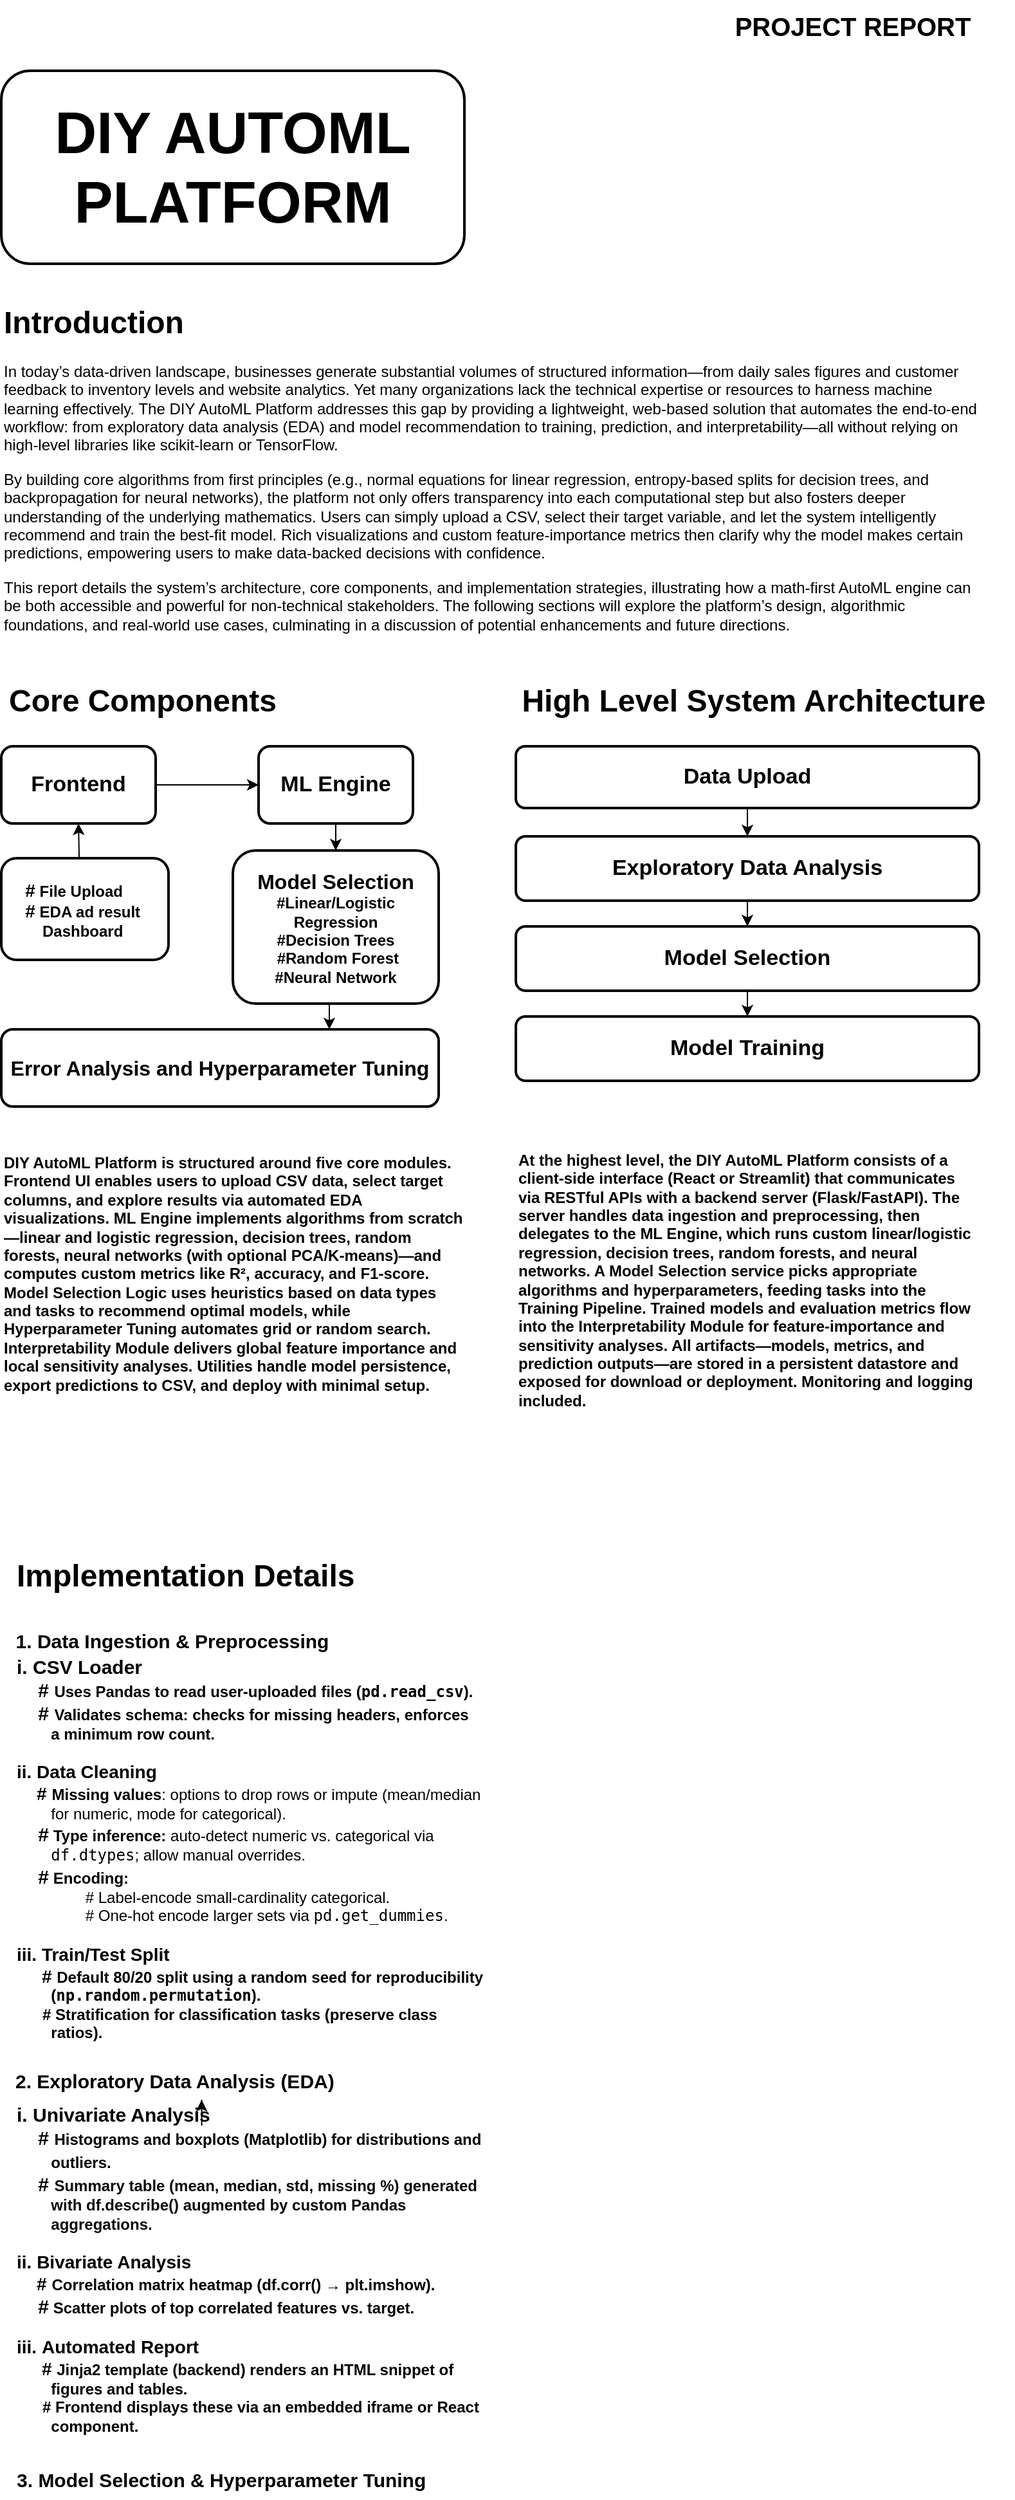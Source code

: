 <mxfile version="26.2.13">
  <diagram name="Page-1" id="kHwdLyBV5pop8FvYFpwH">
    <mxGraphModel dx="1428" dy="783" grid="0" gridSize="10" guides="1" tooltips="1" connect="1" arrows="1" fold="1" page="1" pageScale="1" pageWidth="827" pageHeight="1169" background="light-dark(#FFFFFF,#FFFFFF)" math="0" shadow="0">
      <root>
        <mxCell id="0" />
        <mxCell id="1" parent="0" />
        <mxCell id="PVdDav53qMYlW7E-gHQP-3" value="&lt;font style=&quot;font-size: 45px; color: light-dark(rgb(0, 0, 0), rgb(0, 0, 0));&quot;&gt;&lt;b&gt;DIY AUTOML&lt;/b&gt;&lt;/font&gt;&lt;div&gt;&lt;font style=&quot;font-size: 45px; color: light-dark(rgb(0, 0, 0), rgb(0, 0, 0));&quot;&gt;&lt;b&gt;PLATFORM&lt;/b&gt;&lt;/font&gt;&lt;/div&gt;" style="rounded=1;whiteSpace=wrap;html=1;fillColor=light-dark(#FFFFFF,#FFFFFF);strokeWidth=2;strokeColor=light-dark(#000000,#000000);" vertex="1" parent="1">
          <mxGeometry x="40" y="65" width="360" height="150" as="geometry" />
        </mxCell>
        <mxCell id="PVdDav53qMYlW7E-gHQP-6" value="&lt;font style=&quot;font-size: 20px; color: light-dark(rgb(0, 0, 0), rgb(0, 0, 0));&quot;&gt;&lt;b&gt;PROJECT REPORT&lt;/b&gt;&lt;/font&gt;" style="text;html=1;align=center;verticalAlign=middle;whiteSpace=wrap;rounded=0;" vertex="1" parent="1">
          <mxGeometry x="577" y="10" width="250" height="40" as="geometry" />
        </mxCell>
        <mxCell id="PVdDav53qMYlW7E-gHQP-7" value="&lt;h1 style=&quot;margin-top: 0px;&quot;&gt;&lt;font style=&quot;color: light-dark(rgb(0, 0, 0), rgb(0, 0, 0));&quot;&gt;Introduction&lt;/font&gt;&lt;/h1&gt;&lt;div&gt;&lt;p class=&quot;&quot; data-end=&quot;635&quot; data-start=&quot;23&quot;&gt;&lt;font style=&quot;color: light-dark(rgb(0, 0, 0), rgb(0, 0, 0));&quot;&gt;In today’s data-driven landscape, businesses generate substantial volumes of structured information—from daily sales figures and customer feedback to inventory levels and website analytics. Yet many organizations lack the technical expertise or resources to harness machine learning effectively. The DIY AutoML Platform addresses this gap by providing a lightweight, web‑based solution that automates the end‑to‑end workflow: from exploratory data analysis (EDA) and model recommendation to training, prediction, and interpretability—all without relying on high‑level libraries like scikit‑learn or TensorFlow.&lt;/font&gt;&lt;/p&gt;&lt;p class=&quot;&quot; data-end=&quot;1268&quot; data-start=&quot;637&quot;&gt;&lt;font style=&quot;color: light-dark(rgb(0, 0, 0), rgb(0, 0, 0));&quot;&gt;By building core algorithms from first principles (e.g., normal equations for linear regression, entropy‑based splits for decision trees, and backpropagation for neural networks), the platform not only offers transparency into each computational step but also fosters deeper understanding of the underlying mathematics. Users can simply upload a CSV, select their target variable, and let the system intelligently recommend and train the best‑fit model. Rich visualizations and custom feature‑importance metrics then clarify why the model makes certain predictions, empowering users to make data‑backed decisions with confidence.&lt;/font&gt;&lt;/p&gt;&lt;p class=&quot;&quot; data-end=&quot;1663&quot; data-start=&quot;1270&quot;&gt;&lt;font style=&quot;color: light-dark(rgb(0, 0, 0), rgb(0, 0, 0));&quot;&gt;This report details the system’s architecture, core components, and implementation strategies, illustrating how a math‑first AutoML engine can be both accessible and powerful for non‑technical stakeholders. The following sections will explore the platform’s design, algorithmic foundations, and real‑world use cases, culminating in a discussion of potential enhancements and future directions.&lt;/font&gt;&lt;/p&gt;&lt;/div&gt;" style="text;html=1;whiteSpace=wrap;overflow=hidden;rounded=0;" vertex="1" parent="1">
          <mxGeometry x="40" y="240" width="760" height="280" as="geometry" />
        </mxCell>
        <mxCell id="PVdDav53qMYlW7E-gHQP-8" value="&lt;font style=&quot;font-size: 24px; color: light-dark(rgb(0, 0, 0), rgb(0, 0, 0));&quot;&gt;&lt;b&gt;Core Components&lt;/b&gt;&lt;/font&gt;" style="text;html=1;align=center;verticalAlign=middle;whiteSpace=wrap;rounded=0;" vertex="1" parent="1">
          <mxGeometry x="40" y="520" width="220" height="70" as="geometry" />
        </mxCell>
        <mxCell id="PVdDav53qMYlW7E-gHQP-11" style="edgeStyle=orthogonalEdgeStyle;rounded=0;orthogonalLoop=1;jettySize=auto;html=1;entryX=0;entryY=0.5;entryDx=0;entryDy=0;strokeColor=light-dark(#000000,#000000);" edge="1" parent="1" source="PVdDav53qMYlW7E-gHQP-9" target="PVdDav53qMYlW7E-gHQP-10">
          <mxGeometry relative="1" as="geometry">
            <mxPoint x="230" y="620" as="targetPoint" />
          </mxGeometry>
        </mxCell>
        <mxCell id="PVdDav53qMYlW7E-gHQP-9" value="&lt;font style=&quot;font-size: 17px; color: light-dark(rgb(0, 0, 0), rgb(0, 0, 0));&quot;&gt;&lt;b&gt;Frontend&lt;/b&gt;&lt;/font&gt;" style="rounded=1;whiteSpace=wrap;html=1;fillColor=light-dark(#FFFFFF,#FFFFFF);strokeWidth=2;strokeColor=light-dark(#000000,#000000);" vertex="1" parent="1">
          <mxGeometry x="40" y="590" width="120" height="60" as="geometry" />
        </mxCell>
        <mxCell id="PVdDav53qMYlW7E-gHQP-38" style="edgeStyle=orthogonalEdgeStyle;rounded=0;orthogonalLoop=1;jettySize=auto;html=1;entryX=0.5;entryY=0;entryDx=0;entryDy=0;strokeColor=light-dark(#000000,#000000);" edge="1" parent="1" source="PVdDav53qMYlW7E-gHQP-10" target="PVdDav53qMYlW7E-gHQP-37">
          <mxGeometry relative="1" as="geometry" />
        </mxCell>
        <mxCell id="PVdDav53qMYlW7E-gHQP-10" value="&lt;font style=&quot;font-size: 17px; color: light-dark(rgb(0, 0, 0), rgb(0, 0, 0));&quot;&gt;&lt;b&gt;ML Engine&lt;/b&gt;&lt;/font&gt;" style="rounded=1;whiteSpace=wrap;html=1;strokeColor=light-dark(#000000,#000000);strokeWidth=2;fillColor=light-dark(#FFFFFF,#FFFFFF);" vertex="1" parent="1">
          <mxGeometry x="240" y="590" width="120" height="60" as="geometry" />
        </mxCell>
        <mxCell id="PVdDav53qMYlW7E-gHQP-14" style="edgeStyle=orthogonalEdgeStyle;rounded=0;orthogonalLoop=1;jettySize=auto;html=1;entryX=0.5;entryY=1;entryDx=0;entryDy=0;strokeColor=light-dark(#000000,#000000);" edge="1" parent="1" target="PVdDav53qMYlW7E-gHQP-9">
          <mxGeometry relative="1" as="geometry">
            <mxPoint x="100" y="700" as="sourcePoint" />
          </mxGeometry>
        </mxCell>
        <mxCell id="PVdDav53qMYlW7E-gHQP-32" style="edgeStyle=orthogonalEdgeStyle;rounded=0;orthogonalLoop=1;jettySize=auto;html=1;entryX=0.75;entryY=0;entryDx=0;entryDy=0;strokeColor=light-dark(#000000,#000000);" edge="1" parent="1" target="PVdDav53qMYlW7E-gHQP-31">
          <mxGeometry relative="1" as="geometry">
            <mxPoint x="300.0" y="780" as="sourcePoint" />
          </mxGeometry>
        </mxCell>
        <mxCell id="PVdDav53qMYlW7E-gHQP-17" value="&lt;font style=&quot;font-size: 24px; color: light-dark(rgb(0, 0, 0), rgb(0, 0, 0));&quot;&gt;&lt;b&gt;High Level System Architecture&lt;/b&gt;&lt;/font&gt;" style="text;html=1;align=center;verticalAlign=middle;whiteSpace=wrap;rounded=0;" vertex="1" parent="1">
          <mxGeometry x="430" y="525" width="390" height="60" as="geometry" />
        </mxCell>
        <mxCell id="PVdDav53qMYlW7E-gHQP-22" style="edgeStyle=orthogonalEdgeStyle;rounded=0;orthogonalLoop=1;jettySize=auto;html=1;entryX=0.5;entryY=0;entryDx=0;entryDy=0;strokeColor=light-dark(#000000,#000000);" edge="1" parent="1" source="PVdDav53qMYlW7E-gHQP-18" target="PVdDav53qMYlW7E-gHQP-19">
          <mxGeometry relative="1" as="geometry" />
        </mxCell>
        <mxCell id="PVdDav53qMYlW7E-gHQP-18" value="&lt;b&gt;&lt;font style=&quot;font-size: 17px; color: light-dark(rgb(0, 0, 0), rgb(0, 0, 0));&quot;&gt;Data Upload&lt;/font&gt;&lt;/b&gt;" style="rounded=1;whiteSpace=wrap;html=1;strokeWidth=2;strokeColor=light-dark(#000000,#000000);fillColor=light-dark(#FFFFFF,#FFFFFF);" vertex="1" parent="1">
          <mxGeometry x="440" y="590" width="360" height="48" as="geometry" />
        </mxCell>
        <mxCell id="PVdDav53qMYlW7E-gHQP-23" style="edgeStyle=orthogonalEdgeStyle;rounded=0;orthogonalLoop=1;jettySize=auto;html=1;entryX=0.5;entryY=0;entryDx=0;entryDy=0;strokeColor=light-dark(#000000,#000000);" edge="1" parent="1" source="PVdDav53qMYlW7E-gHQP-19" target="PVdDav53qMYlW7E-gHQP-20">
          <mxGeometry relative="1" as="geometry" />
        </mxCell>
        <mxCell id="PVdDav53qMYlW7E-gHQP-19" value="&lt;font style=&quot;font-size: 17px; color: light-dark(rgb(0, 0, 0), rgb(0, 0, 0));&quot;&gt;&lt;b style=&quot;&quot;&gt;Exploratory Data Analysis&lt;/b&gt;&lt;/font&gt;" style="rounded=1;whiteSpace=wrap;html=1;strokeWidth=2;strokeColor=light-dark(#000000,#000000);fillColor=light-dark(#FFFFFF,#FFFFFF);" vertex="1" parent="1">
          <mxGeometry x="440" y="660" width="360" height="50" as="geometry" />
        </mxCell>
        <mxCell id="PVdDav53qMYlW7E-gHQP-24" style="edgeStyle=orthogonalEdgeStyle;rounded=0;orthogonalLoop=1;jettySize=auto;html=1;entryX=0.5;entryY=0;entryDx=0;entryDy=0;strokeColor=light-dark(#000000,#090909);" edge="1" parent="1" source="PVdDav53qMYlW7E-gHQP-20" target="PVdDav53qMYlW7E-gHQP-21">
          <mxGeometry relative="1" as="geometry" />
        </mxCell>
        <mxCell id="PVdDav53qMYlW7E-gHQP-20" value="&lt;b&gt;&lt;font style=&quot;font-size: 17px; color: light-dark(rgb(0, 0, 0), rgb(0, 0, 0));&quot;&gt;Model Selection&lt;/font&gt;&lt;/b&gt;" style="rounded=1;whiteSpace=wrap;html=1;strokeWidth=2;strokeColor=light-dark(#000000,#000000);fillColor=light-dark(#FFFFFF,#FFFFFF);" vertex="1" parent="1">
          <mxGeometry x="440" y="730" width="360" height="50" as="geometry" />
        </mxCell>
        <mxCell id="PVdDav53qMYlW7E-gHQP-21" value="&lt;font style=&quot;font-size: 17px; color: light-dark(rgb(0, 0, 0), rgb(0, 0, 0));&quot;&gt;&lt;b&gt;Model Training&lt;/b&gt;&lt;/font&gt;" style="rounded=1;whiteSpace=wrap;html=1;strokeWidth=2;strokeColor=light-dark(#000000,#000000);fillColor=light-dark(#FFFFFF,#FFFFFF);" vertex="1" parent="1">
          <mxGeometry x="440" y="800" width="360" height="50" as="geometry" />
        </mxCell>
        <mxCell id="PVdDav53qMYlW7E-gHQP-25" value="&lt;font style=&quot;color: light-dark(rgb(0, 0, 0), rgb(0, 0, 0));&quot;&gt;&lt;b style=&quot;&quot;&gt;DIY AutoML Platform is structured around five core modules. Frontend&amp;nbsp;UI enables users to upload CSV data, select target columns, and explore results via automated EDA visualizations. ML&amp;nbsp;Engine implements algorithms from scratch—linear and logistic regression, decision trees, random forests, neural networks (with optional PCA/K‑means)—and computes custom metrics like R², accuracy, and F1‑score. Model Selection Logic uses heuristics based on data types and tasks to recommend optimal models, while Hyperparameter Tuning automates grid or random search. Interpretability Module delivers global feature importance and local sensitivity analyses. Utilities handle model persistence, export predictions to CSV, and deploy with minimal setup.&lt;/b&gt;&lt;/font&gt;" style="text;html=1;align=left;verticalAlign=middle;whiteSpace=wrap;rounded=0;" vertex="1" parent="1">
          <mxGeometry x="40" y="860" width="360" height="280" as="geometry" />
        </mxCell>
        <mxCell id="PVdDav53qMYlW7E-gHQP-31" value="&lt;b&gt;&lt;font style=&quot;font-size: 16px; color: light-dark(rgb(0, 0, 0), rgb(0, 0, 0));&quot;&gt;Error Analysis and Hyperparameter Tuning&lt;/font&gt;&lt;/b&gt;" style="rounded=1;whiteSpace=wrap;html=1;strokeWidth=2;strokeColor=light-dark(#000000,#000000);fillColor=light-dark(#FFFFFF,#FFFFFF);" vertex="1" parent="1">
          <mxGeometry x="40" y="810" width="340" height="60" as="geometry" />
        </mxCell>
        <mxCell id="PVdDav53qMYlW7E-gHQP-33" value="&lt;b&gt;&lt;font style=&quot;color: light-dark(rgb(0, 0, 0), rgb(0, 0, 0));&quot;&gt;At the highest level, the DIY AutoML Platform consists of a client‑side interface (React or Streamlit) that communicates via RESTful APIs with a backend server (Flask/FastAPI). The server handles data ingestion and preprocessing, then delegates to the ML Engine, which runs custom linear/logistic regression, decision trees, random forests, and neural networks. A Model Selection service picks appropriate algorithms and hyperparameters, feeding tasks into the Training Pipeline. Trained models and evaluation metrics flow into the Interpretability Module for feature‑importance and sensitivity analyses. All artifacts—models, metrics, and prediction outputs—are stored in a persistent datastore and exposed for download or deployment. Monitoring and logging included.&lt;/font&gt;&lt;/b&gt;" style="text;html=1;align=left;verticalAlign=middle;whiteSpace=wrap;rounded=0;" vertex="1" parent="1">
          <mxGeometry x="440" y="870" width="360" height="270" as="geometry" />
        </mxCell>
        <mxCell id="PVdDav53qMYlW7E-gHQP-36" value="&lt;font style=&quot;color: light-dark(rgb(0, 0, 0), rgb(0, 0, 0));&quot;&gt;&lt;b&gt;&amp;nbsp; &amp;nbsp; &amp;nbsp;&lt;font style=&quot;font-size: 14px;&quot;&gt;#&lt;/font&gt;&amp;nbsp;File Upload&lt;/b&gt;&lt;/font&gt;&lt;div&gt;&lt;font style=&quot;color: light-dark(rgb(0, 0, 0), rgb(0, 0, 0));&quot;&gt;&lt;b&gt;&amp;nbsp; &amp;nbsp; &amp;nbsp;&lt;font style=&quot;font-size: 14px;&quot;&gt;#&lt;/font&gt;&amp;nbsp;EDA ad result&amp;nbsp; &amp;nbsp; &amp;nbsp; &amp;nbsp; &amp;nbsp; &amp;nbsp; &amp;nbsp; &amp;nbsp;Dashboard&lt;/b&gt;&lt;/font&gt;&lt;/div&gt;" style="rounded=1;whiteSpace=wrap;html=1;strokeWidth=2;strokeColor=light-dark(#000000,#000000);fillColor=light-dark(#FFFFFF,#FFFFFF);align=left;" vertex="1" parent="1">
          <mxGeometry x="40" y="677" width="130" height="79" as="geometry" />
        </mxCell>
        <mxCell id="PVdDav53qMYlW7E-gHQP-37" value="&lt;div&gt;&lt;b&gt;&lt;font style=&quot;font-size: 16px; color: light-dark(rgb(0, 0, 0), rgb(0, 0, 0));&quot;&gt;Model Selection&lt;/font&gt;&lt;/b&gt;&lt;/div&gt;&lt;div&gt;&lt;span style=&quot;color: light-dark(rgb(0, 0, 0), rgb(0, 0, 0)); text-align: left; background-color: transparent;&quot;&gt;&lt;b&gt;#Linear/Logistic Regression&lt;/b&gt;&lt;/span&gt;&lt;b&gt;&lt;br&gt;&lt;span style=&quot;color: light-dark(rgb(0, 0, 0), rgb(0, 0, 0)); text-align: left; background-color: transparent;&quot;&gt;#Decision Trees&lt;/span&gt;&lt;br&gt;&lt;span style=&quot;color: light-dark(rgb(0, 0, 0), rgb(0, 0, 0)); text-align: left; background-color: transparent;&quot;&gt;&amp;nbsp;#Random Forest&lt;/span&gt;&lt;br&gt;&lt;font style=&quot;text-align: left; background-color: transparent; color: light-dark(rgb(0, 0, 0), rgb(0, 0, 0));&quot;&gt;#Neura&lt;/font&gt;&lt;font style=&quot;text-align: left; background-color: transparent; color: light-dark(rgb(0, 0, 0), rgb(0, 0, 0));&quot;&gt;l&lt;/font&gt;&lt;/b&gt;&lt;span style=&quot;text-align: left; background-color: transparent;&quot;&gt;&lt;font style=&quot;color: light-dark(rgb(0, 0, 0), rgb(0, 0, 0));&quot;&gt;&lt;b style=&quot;&quot;&gt; &lt;/b&gt;&lt;b&gt;Network&lt;/b&gt;&lt;/font&gt;&lt;/span&gt;&lt;/div&gt;" style="rounded=1;whiteSpace=wrap;html=1;strokeWidth=2;strokeColor=light-dark(#000000,#000000);fillColor=light-dark(#FFFFFF,#FFFFFF);" vertex="1" parent="1">
          <mxGeometry x="220" y="671" width="160" height="119" as="geometry" />
        </mxCell>
        <mxCell id="PVdDav53qMYlW7E-gHQP-40" value="&lt;font style=&quot;color: light-dark(rgb(0, 0, 0), rgb(0, 0, 0)); font-size: 24px;&quot;&gt;&lt;b style=&quot;&quot;&gt;Implementation Details&lt;/b&gt;&lt;/font&gt;" style="text;html=1;align=left;verticalAlign=middle;whiteSpace=wrap;rounded=0;" vertex="1" parent="1">
          <mxGeometry x="49.5" y="1220" width="341" height="30" as="geometry" />
        </mxCell>
        <mxCell id="PVdDav53qMYlW7E-gHQP-41" value="&lt;font style=&quot;color: light-dark(rgb(0, 0, 0), rgb(0, 0, 0)); font-size: 15px;&quot;&gt;&lt;b style=&quot;&quot;&gt;1. Data Ingestion &amp;amp; Preprocessing&lt;/b&gt;&lt;/font&gt;" style="text;html=1;align=center;verticalAlign=middle;whiteSpace=wrap;rounded=0;" vertex="1" parent="1">
          <mxGeometry x="49" y="1270" width="247.5" height="30" as="geometry" />
        </mxCell>
        <mxCell id="PVdDav53qMYlW7E-gHQP-43" value="&lt;font style=&quot;color: light-dark(rgb(0, 0, 0), rgb(1, 1, 1)); font-size: 15px;&quot;&gt;&lt;b&gt;i. CSV Loader&lt;/b&gt;&lt;/font&gt;&lt;div&gt;&lt;font style=&quot;&quot;&gt;&lt;b style=&quot;color: light-dark(rgb(0, 0, 0), rgb(1, 1, 1)); font-size: 15px;&quot;&gt;&amp;nbsp; &amp;nbsp; #&amp;nbsp;&lt;/b&gt;&lt;font style=&quot;color: light-dark(rgb(0, 0, 0), rgb(0, 0, 0));&quot;&gt;&lt;b&gt;&lt;span style=&quot;background-color: transparent;&quot;&gt;Uses&amp;nbsp;Pandas&amp;nbsp;to read user‑uploaded files (&lt;/span&gt;&lt;code style=&quot;background-color: transparent;&quot; data-end=&quot;294&quot; data-start=&quot;281&quot;&gt;pd.read_csv&lt;/code&gt;&lt;/b&gt;&lt;span style=&quot;background-color: transparent;&quot;&gt;&lt;b&gt;).&lt;/b&gt;&lt;/span&gt;&lt;/font&gt;&lt;b style=&quot;color: light-dark(rgb(0, 0, 0), rgb(1, 1, 1)); font-size: 15px;&quot;&gt;&lt;br&gt;&lt;/b&gt;&lt;/font&gt;&lt;/div&gt;&lt;div&gt;&lt;font style=&quot;&quot;&gt;&lt;font style=&quot;color: light-dark(rgb(0, 0, 0), rgb(0, 0, 0));&quot;&gt;&lt;span style=&quot;background-color: transparent;&quot;&gt;&lt;b&gt;&amp;nbsp; &amp;nbsp; &amp;nbsp;&lt;font style=&quot;font-size: 15px;&quot;&gt;#&amp;nbsp;&lt;/font&gt;&lt;/b&gt;&lt;/span&gt;&lt;/font&gt;&lt;/font&gt;&lt;span style=&quot;background-color: transparent;&quot;&gt;&lt;b style=&quot;&quot;&gt;&lt;font style=&quot;color: light-dark(rgb(0, 0, 0), rgb(9, 9, 9));&quot;&gt;Validates schema: checks for missing headers, enforces &lt;span style=&quot;white-space: pre;&quot;&gt;&#x9;&lt;/span&gt;a minimum row count.&lt;/font&gt;&lt;/b&gt;&lt;/span&gt;&lt;/div&gt;&lt;div&gt;&lt;span style=&quot;background-color: transparent;&quot;&gt;&lt;b style=&quot;&quot;&gt;&lt;font style=&quot;color: light-dark(rgb(0, 0, 0), rgb(9, 9, 9));&quot;&gt;&lt;br&gt;&lt;/font&gt;&lt;/b&gt;&lt;/span&gt;&lt;/div&gt;&lt;div&gt;&lt;font style=&quot;font-size: 14px; color: light-dark(rgb(0, 0, 0), rgb(0, 0, 0));&quot;&gt;&lt;b style=&quot;&quot;&gt;ii. Data Cleaning&lt;/b&gt;&lt;/font&gt;&lt;/div&gt;&lt;div&gt;&lt;font style=&quot;font-size: 14px; color: light-dark(rgb(0, 0, 0), rgb(0, 0, 0));&quot;&gt;&lt;b style=&quot;&quot;&gt;&amp;nbsp; &amp;nbsp; #&amp;nbsp;&lt;/b&gt;&lt;/font&gt;&lt;font style=&quot;color: light-dark(rgb(0, 0, 0), rgb(0, 0, 0));&quot;&gt;&lt;strong style=&quot;background-color: transparent;&quot; data-end=&quot;428&quot; data-start=&quot;410&quot;&gt;Missing values&lt;/strong&gt;&lt;span style=&quot;background-color: transparent;&quot;&gt;: options to drop rows or impute (mean/median &lt;span style=&quot;white-space: pre;&quot;&gt;&#x9;&lt;/span&gt;for numeric, mode for categorical).&lt;/span&gt;&lt;/font&gt;&lt;/div&gt;&lt;div&gt;&lt;font&gt;&lt;span style=&quot;background-color: transparent;&quot;&gt;&lt;font&gt;&lt;font style=&quot;color: light-dark(rgb(0, 0, 0), rgb(0, 0, 0));&quot;&gt;&amp;nbsp; &amp;nbsp; &amp;nbsp;&lt;/font&gt;&lt;font style=&quot;font-size: 15px; color: light-dark(rgb(0, 0, 0), rgb(0, 0, 0));&quot;&gt;&lt;b style=&quot;&quot;&gt;#&lt;/b&gt;&lt;/font&gt;&lt;/font&gt;&lt;font style=&quot;color: light-dark(rgb(0, 0, 0), rgb(0, 0, 0));&quot;&gt;&lt;b&gt;&amp;nbsp;&lt;/b&gt;&lt;/font&gt;&lt;/span&gt;&lt;/font&gt;&lt;font style=&quot;color: light-dark(rgb(0, 0, 0), rgb(0, 0, 0));&quot;&gt;&lt;span style=&quot;font-weight: bold; background-color: transparent;&quot; data-end=&quot;535&quot; data-start=&quot;517&quot;&gt;Type inference&lt;/span&gt;&lt;span style=&quot;background-color: transparent;&quot;&gt;&lt;b&gt;: &lt;/b&gt;auto‑detect numeric vs. categorical via &lt;span style=&quot;white-space: pre;&quot;&gt;&#x9;&lt;/span&gt;&lt;/span&gt;&lt;code style=&quot;background-color: transparent;&quot; data-end=&quot;588&quot; data-start=&quot;577&quot;&gt;df.dtypes&lt;/code&gt;&lt;span style=&quot;background-color: transparent;&quot;&gt;; allow manual overrides.&lt;/span&gt;&lt;/font&gt;&lt;/div&gt;&lt;div&gt;&lt;font style=&quot;color: light-dark(rgb(0, 0, 0), rgb(0, 0, 0));&quot;&gt;&lt;span style=&quot;background-color: transparent;&quot;&gt;&amp;nbsp; &amp;nbsp; &amp;nbsp;&lt;font style=&quot;font-size: 15px;&quot;&gt;&lt;b&gt;#&lt;/b&gt;&lt;/font&gt; &lt;b&gt;Encoding:&lt;/b&gt;&lt;/span&gt;&lt;/font&gt;&lt;/div&gt;&lt;div&gt;&lt;font&gt;&lt;span style=&quot;background-color: transparent;&quot;&gt;&lt;span style=&quot;color: light-dark(rgb(0, 0, 0), rgb(237, 237, 237)); white-space: pre;&quot;&gt;&#x9;&lt;/span&gt;&lt;span style=&quot;color: light-dark(rgb(0, 0, 0), rgb(237, 237, 237)); white-space: pre;&quot;&gt;&#x9;&lt;/span&gt;&lt;font style=&quot;color: light-dark(rgb(0, 0, 0), rgb(0, 0, 0));&quot;&gt;#&amp;nbsp;&lt;/font&gt;&lt;/span&gt;&lt;span style=&quot;background-color: transparent;&quot;&gt;&lt;font style=&quot;color: light-dark(rgb(0, 0, 0), rgb(0, 0, 0));&quot;&gt;Label‑encode small-cardinality categorical.&lt;/font&gt;&lt;/span&gt;&lt;span style=&quot;color: rgb(0, 0, 0); background-color: transparent;&quot;&gt;&lt;br&gt;&lt;/span&gt;&lt;/font&gt;&lt;/div&gt;&lt;div&gt;&lt;font&gt;&lt;span style=&quot;background-color: transparent;&quot;&gt;&lt;font style=&quot;color: light-dark(rgb(0, 0, 0), rgb(0, 0, 0));&quot;&gt;&lt;span style=&quot;white-space: pre;&quot;&gt;&#x9;&lt;/span&gt;&lt;span style=&quot;white-space: pre;&quot;&gt;&#x9;&lt;/span&gt;#&amp;nbsp;&lt;/font&gt;&lt;/span&gt;&lt;font style=&quot;color: light-dark(rgb(0, 0, 0), rgb(0, 0, 0));&quot;&gt;&lt;span style=&quot;background-color: transparent;&quot;&gt;One‑hot encode larger sets via &lt;/span&gt;&lt;code style=&quot;background-color: transparent;&quot; data-end=&quot;745&quot; data-start=&quot;729&quot;&gt;pd.get_dummies&lt;/code&gt;&lt;span style=&quot;background-color: transparent;&quot;&gt;.&lt;/span&gt;&lt;/font&gt;&lt;span style=&quot;background-color: transparent;&quot;&gt;&lt;font style=&quot;color: light-dark(rgb(0, 0, 0), rgb(0, 0, 0));&quot;&gt;&lt;br&gt;&lt;/font&gt;&lt;/span&gt;&lt;/font&gt;&lt;/div&gt;&lt;div&gt;&lt;font&gt;&lt;font style=&quot;color: light-dark(rgb(0, 0, 0), rgb(0, 0, 0));&quot;&gt;&lt;span style=&quot;background-color: transparent;&quot;&gt;&lt;br&gt;&lt;/span&gt;&lt;/font&gt;&lt;/font&gt;&lt;/div&gt;&lt;div&gt;&lt;font&gt;&lt;font style=&quot;color: light-dark(rgb(0, 0, 0), rgb(0, 0, 0)); font-size: 14px;&quot;&gt;&lt;span style=&quot;background-color: transparent;&quot;&gt;&lt;b&gt;iii. Train/Test Split&lt;/b&gt;&lt;/span&gt;&lt;/font&gt;&lt;/font&gt;&lt;/div&gt;&lt;div&gt;&lt;font&gt;&lt;font style=&quot;color: light-dark(rgb(0, 0, 0), rgb(0, 0, 0)); font-size: 14px;&quot;&gt;&lt;span style=&quot;background-color: transparent;&quot;&gt;&lt;b&gt;&amp;nbsp; &amp;nbsp; &amp;nbsp;#&amp;nbsp;&lt;/b&gt;&lt;/span&gt;&lt;/font&gt;&lt;/font&gt;&lt;font style=&quot;color: light-dark(rgb(0, 0, 0), rgb(0, 0, 0));&quot;&gt;&lt;b&gt;&lt;span style=&quot;background-color: transparent;&quot;&gt;Default 80/20 split using a random seed for reproducibility &lt;span style=&quot;white-space: pre;&quot;&gt;&#x9;&lt;/span&gt;(&lt;/span&gt;&lt;code style=&quot;background-color: transparent;&quot; data-end=&quot;864&quot; data-start=&quot;841&quot;&gt;np.random.permutation&lt;/code&gt;&lt;span style=&quot;background-color: transparent;&quot;&gt;).&lt;/span&gt;&lt;/b&gt;&lt;/font&gt;&lt;/div&gt;&lt;div&gt;&lt;font style=&quot;color: light-dark(rgb(0, 0, 0), rgb(0, 0, 0));&quot;&gt;&lt;b&gt;&lt;span style=&quot;background-color: transparent;&quot;&gt;&amp;nbsp; &amp;nbsp; &amp;nbsp; #&amp;nbsp;&lt;/span&gt;&lt;/b&gt;&lt;/font&gt;&lt;span style=&quot;background-color: transparent;&quot;&gt;&lt;b style=&quot;&quot;&gt;&lt;font style=&quot;color: light-dark(rgb(0, 0, 0), rgb(0, 0, 0));&quot;&gt;Stratification for classification tasks (preserve class &lt;span style=&quot;white-space: pre;&quot;&gt;&#x9;&lt;/span&gt;ratios).&lt;/font&gt;&lt;/b&gt;&lt;/span&gt;&lt;/div&gt;&lt;div&gt;&lt;br&gt;&lt;/div&gt;&lt;div&gt;&lt;font style=&quot;&quot;&gt;&lt;font style=&quot;color: light-dark(rgb(0, 0, 0), rgb(0, 0, 0));&quot;&gt;&lt;span style=&quot;background-color: transparent;&quot;&gt;&lt;b&gt;&lt;span style=&quot;white-space: pre;&quot;&gt;&#x9;&lt;/span&gt;&amp;nbsp;&lt;br&gt;&lt;/b&gt;&lt;/span&gt;&lt;/font&gt;&lt;/font&gt;&lt;/div&gt;" style="text;html=1;align=left;verticalAlign=middle;whiteSpace=wrap;rounded=0;" vertex="1" parent="1">
          <mxGeometry x="49.5" y="1297" width="364.5" height="327" as="geometry" />
        </mxCell>
        <mxCell id="PVdDav53qMYlW7E-gHQP-44" value="&lt;font style=&quot;color: light-dark(rgb(0, 0, 0), rgb(1, 1, 1)); font-size: 15px;&quot;&gt;&lt;b&gt;i.&amp;nbsp;&lt;/b&gt;&lt;/font&gt;&lt;font style=&quot;color: light-dark(rgb(1, 1, 1), rgb(0, 0, 0));&quot;&gt;&lt;span style=&quot;font-size: 15px;&quot;&gt;&lt;b style=&quot;&quot;&gt;Univariate Analysis&lt;/b&gt;&lt;/span&gt;&lt;/font&gt;&lt;div&gt;&lt;font style=&quot;&quot;&gt;&lt;b style=&quot;color: light-dark(rgb(0, 0, 0), rgb(1, 1, 1)); font-size: 15px;&quot;&gt;&amp;nbsp; &amp;nbsp; #&lt;/b&gt;&lt;font style=&quot;color: light-dark(rgb(0, 0, 0), rgb(0, 0, 0));&quot;&gt;&lt;b style=&quot;font-size: 15px;&quot;&gt;&amp;nbsp;&lt;/b&gt;&lt;span style=&quot;background-color: transparent;&quot;&gt;&lt;font&gt;&lt;b style=&quot;&quot;&gt;Histograms and boxplots (Matplotlib) for distributions and &lt;span style=&quot;white-space: pre;&quot;&gt;&#x9;&lt;/span&gt;outliers.&lt;/b&gt;&lt;/font&gt;&lt;/span&gt;&lt;/font&gt;&lt;b style=&quot;color: light-dark(rgb(0, 0, 0), rgb(1, 1, 1)); font-size: 15px;&quot;&gt;&lt;br&gt;&lt;/b&gt;&lt;/font&gt;&lt;/div&gt;&lt;div&gt;&lt;font style=&quot;&quot;&gt;&lt;font style=&quot;color: light-dark(rgb(0, 0, 0), rgb(0, 0, 0));&quot;&gt;&lt;span style=&quot;background-color: transparent;&quot;&gt;&lt;b&gt;&amp;nbsp; &amp;nbsp; &amp;nbsp;&lt;font style=&quot;font-size: 15px;&quot;&gt;#&amp;nbsp;&lt;/font&gt;&lt;/b&gt;&lt;/span&gt;&lt;/font&gt;&lt;/font&gt;&lt;span style=&quot;background-color: transparent;&quot;&gt;&lt;font style=&quot;color: light-dark(rgb(9, 9, 9), rgb(0, 0, 0));&quot;&gt;&lt;b style=&quot;&quot;&gt;Summary table (mean, median, std, missing %) generated &lt;span style=&quot;white-space: pre;&quot;&gt;&#x9;&lt;/span&gt;with df.describe() augmented by custom Pandas &lt;span style=&quot;white-space: pre;&quot;&gt;&#x9;&lt;/span&gt;aggregations.&lt;/b&gt;&lt;/font&gt;&lt;/span&gt;&lt;/div&gt;&lt;div&gt;&lt;span style=&quot;background-color: transparent;&quot;&gt;&lt;b style=&quot;&quot;&gt;&lt;font style=&quot;color: light-dark(rgb(0, 0, 0), rgb(9, 9, 9));&quot;&gt;&lt;br&gt;&lt;/font&gt;&lt;/b&gt;&lt;/span&gt;&lt;/div&gt;&lt;div&gt;&lt;font style=&quot;font-size: 14px; color: light-dark(rgb(0, 0, 0), rgb(0, 0, 0));&quot;&gt;&lt;b style=&quot;&quot;&gt;ii.&amp;nbsp;&lt;/b&gt;&lt;/font&gt;&lt;span style=&quot;background-color: transparent; font-size: 14px;&quot;&gt;&lt;font style=&quot;color: light-dark(rgb(0, 0, 0), rgb(0, 0, 0));&quot;&gt;&lt;b style=&quot;&quot;&gt;Bivariate Analysis&lt;/b&gt;&lt;/font&gt;&lt;/span&gt;&lt;/div&gt;&lt;div&gt;&lt;font style=&quot;color: light-dark(rgb(0, 0, 0), rgb(0, 0, 0));&quot;&gt;&lt;font style=&quot;font-size: 14px;&quot;&gt;&lt;b style=&quot;&quot;&gt;&amp;nbsp; &amp;nbsp; #&amp;nbsp;&lt;/b&gt;&lt;/font&gt;&lt;span style=&quot;background-color: transparent;&quot;&gt;&lt;font&gt;&lt;b&gt;Correlation matrix heatmap (df.corr() → plt.imshow).&lt;/b&gt;&lt;/font&gt;&lt;/span&gt;&lt;/font&gt;&lt;/div&gt;&lt;div&gt;&lt;font style=&quot;color: light-dark(rgb(0, 0, 0), rgb(0, 0, 0));&quot;&gt;&lt;font&gt;&lt;span style=&quot;background-color: transparent;&quot;&gt;&lt;font&gt;&lt;font style=&quot;&quot;&gt;&amp;nbsp; &amp;nbsp; &amp;nbsp;&lt;/font&gt;&lt;font style=&quot;font-size: 15px;&quot;&gt;&lt;b style=&quot;&quot;&gt;#&lt;/b&gt;&lt;/font&gt;&lt;/font&gt;&lt;font style=&quot;&quot;&gt;&lt;b&gt;&amp;nbsp;&lt;/b&gt;&lt;/font&gt;&lt;/span&gt;&lt;/font&gt;&lt;span style=&quot;background-color: transparent;&quot;&gt;&lt;font&gt;&lt;b&gt;Scatter plots of top correlated features vs. target.&lt;/b&gt;&lt;/font&gt;&lt;/span&gt;&lt;/font&gt;&lt;/div&gt;&lt;div&gt;&lt;font&gt;&lt;font style=&quot;color: light-dark(rgb(0, 0, 0), rgb(0, 0, 0));&quot;&gt;&lt;span style=&quot;background-color: transparent;&quot;&gt;&lt;br&gt;&lt;/span&gt;&lt;/font&gt;&lt;/font&gt;&lt;/div&gt;&lt;div&gt;&lt;font style=&quot;color: light-dark(rgb(0, 0, 0), rgb(0, 0, 0));&quot;&gt;&lt;font&gt;&lt;font style=&quot;font-size: 14px;&quot;&gt;&lt;span style=&quot;background-color: transparent;&quot;&gt;&lt;b&gt;iii.&amp;nbsp;&lt;/b&gt;&lt;/span&gt;&lt;/font&gt;&lt;/font&gt;&lt;span style=&quot;background-color: transparent; font-size: 14px;&quot;&gt;&lt;font&gt;&lt;b&gt;Automated Report&lt;/b&gt;&lt;/font&gt;&lt;/span&gt;&lt;/font&gt;&lt;/div&gt;&lt;div&gt;&lt;font style=&quot;color: light-dark(rgb(0, 0, 0), rgb(0, 0, 0));&quot;&gt;&lt;font&gt;&lt;font style=&quot;font-size: 14px;&quot;&gt;&lt;span style=&quot;background-color: transparent;&quot;&gt;&lt;b&gt;&amp;nbsp; &amp;nbsp; &amp;nbsp;#&amp;nbsp;&lt;/b&gt;&lt;/span&gt;&lt;/font&gt;&lt;/font&gt;&lt;span style=&quot;background-color: transparent;&quot;&gt;&lt;font&gt;&lt;b&gt;Jinja2 template (backend) renders an HTML snippet of &lt;span style=&quot;white-space: pre;&quot;&gt;&#x9;&lt;/span&gt;figures and tables.&lt;/b&gt;&lt;/font&gt;&lt;/span&gt;&lt;/font&gt;&lt;/div&gt;&lt;div&gt;&lt;font style=&quot;color: light-dark(rgb(0, 0, 0), rgb(0, 0, 0));&quot;&gt;&lt;font style=&quot;&quot;&gt;&lt;b&gt;&lt;span style=&quot;background-color: transparent;&quot;&gt;&amp;nbsp; &amp;nbsp; &amp;nbsp; #&amp;nbsp;&lt;/span&gt;&lt;/b&gt;&lt;/font&gt;&lt;span style=&quot;background-color: transparent;&quot;&gt;&lt;font&gt;&lt;b&gt;Frontend displays these via an embedded iframe or React &lt;span style=&quot;white-space: pre;&quot;&gt;&#x9;&lt;/span&gt;component.&lt;/b&gt;&lt;/font&gt;&lt;/span&gt;&lt;/font&gt;&lt;/div&gt;&lt;div&gt;&lt;br&gt;&lt;/div&gt;&lt;div&gt;&lt;font style=&quot;&quot;&gt;&lt;font style=&quot;color: light-dark(rgb(0, 0, 0), rgb(0, 0, 0));&quot;&gt;&lt;span style=&quot;background-color: transparent;&quot;&gt;&lt;b&gt;&lt;span style=&quot;white-space: pre;&quot;&gt;&#x9;&lt;/span&gt;&amp;nbsp;&lt;br&gt;&lt;/b&gt;&lt;/span&gt;&lt;/font&gt;&lt;/font&gt;&lt;/div&gt;" style="text;html=1;align=left;verticalAlign=middle;whiteSpace=wrap;rounded=0;" vertex="1" parent="1">
          <mxGeometry x="49.5" y="1642" width="364.5" height="291" as="geometry" />
        </mxCell>
        <mxCell id="PVdDav53qMYlW7E-gHQP-45" value="&lt;b&gt;&lt;font style=&quot;font-size: 15px; color: light-dark(rgb(0, 0, 0), rgb(0, 0, 0));&quot;&gt;2. Exploratory Data Analysis (EDA)&lt;/font&gt;&lt;/b&gt;" style="text;html=1;align=left;verticalAlign=middle;whiteSpace=wrap;rounded=0;" vertex="1" parent="1">
          <mxGeometry x="49" y="1612" width="293.5" height="30" as="geometry" />
        </mxCell>
        <mxCell id="PVdDav53qMYlW7E-gHQP-46" style="edgeStyle=orthogonalEdgeStyle;rounded=0;orthogonalLoop=1;jettySize=auto;html=1;exitX=0.5;exitY=1;exitDx=0;exitDy=0;" edge="1" parent="1" source="PVdDav53qMYlW7E-gHQP-45" target="PVdDav53qMYlW7E-gHQP-45">
          <mxGeometry relative="1" as="geometry" />
        </mxCell>
        <mxCell id="PVdDav53qMYlW7E-gHQP-47" value="&lt;font style=&quot;color: light-dark(rgb(0, 0, 0), rgb(0, 0, 0));&quot;&gt;&lt;font style=&quot;&quot;&gt;&lt;span style=&quot;font-size: 15px;&quot;&gt;&lt;b style=&quot;&quot;&gt;3.&amp;nbsp;&lt;/b&gt;&lt;/span&gt;&lt;/font&gt;&lt;font&gt;&lt;span style=&quot;font-size: 15px;&quot;&gt;&lt;b style=&quot;&quot;&gt;Model Selection &amp;amp; Hyperparameter Tuning&lt;/b&gt;&lt;/span&gt;&lt;/font&gt;&lt;/font&gt;" style="text;html=1;align=left;verticalAlign=middle;whiteSpace=wrap;rounded=0;" vertex="1" parent="1">
          <mxGeometry x="49.5" y="1922" width="333.5" height="30" as="geometry" />
        </mxCell>
      </root>
    </mxGraphModel>
  </diagram>
</mxfile>
